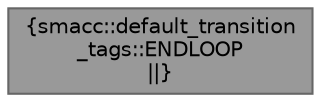 digraph "smacc::default_transition_tags::ENDLOOP"
{
 // LATEX_PDF_SIZE
  bgcolor="transparent";
  edge [fontname=Helvetica,fontsize=10,labelfontname=Helvetica,labelfontsize=10];
  node [fontname=Helvetica,fontsize=10,shape=box,height=0.2,width=0.4];
  Node1 [label="{smacc::default_transition\l_tags::ENDLOOP\n||}",height=0.2,width=0.4,color="gray40", fillcolor="grey60", style="filled", fontcolor="black",tooltip=" "];
}
